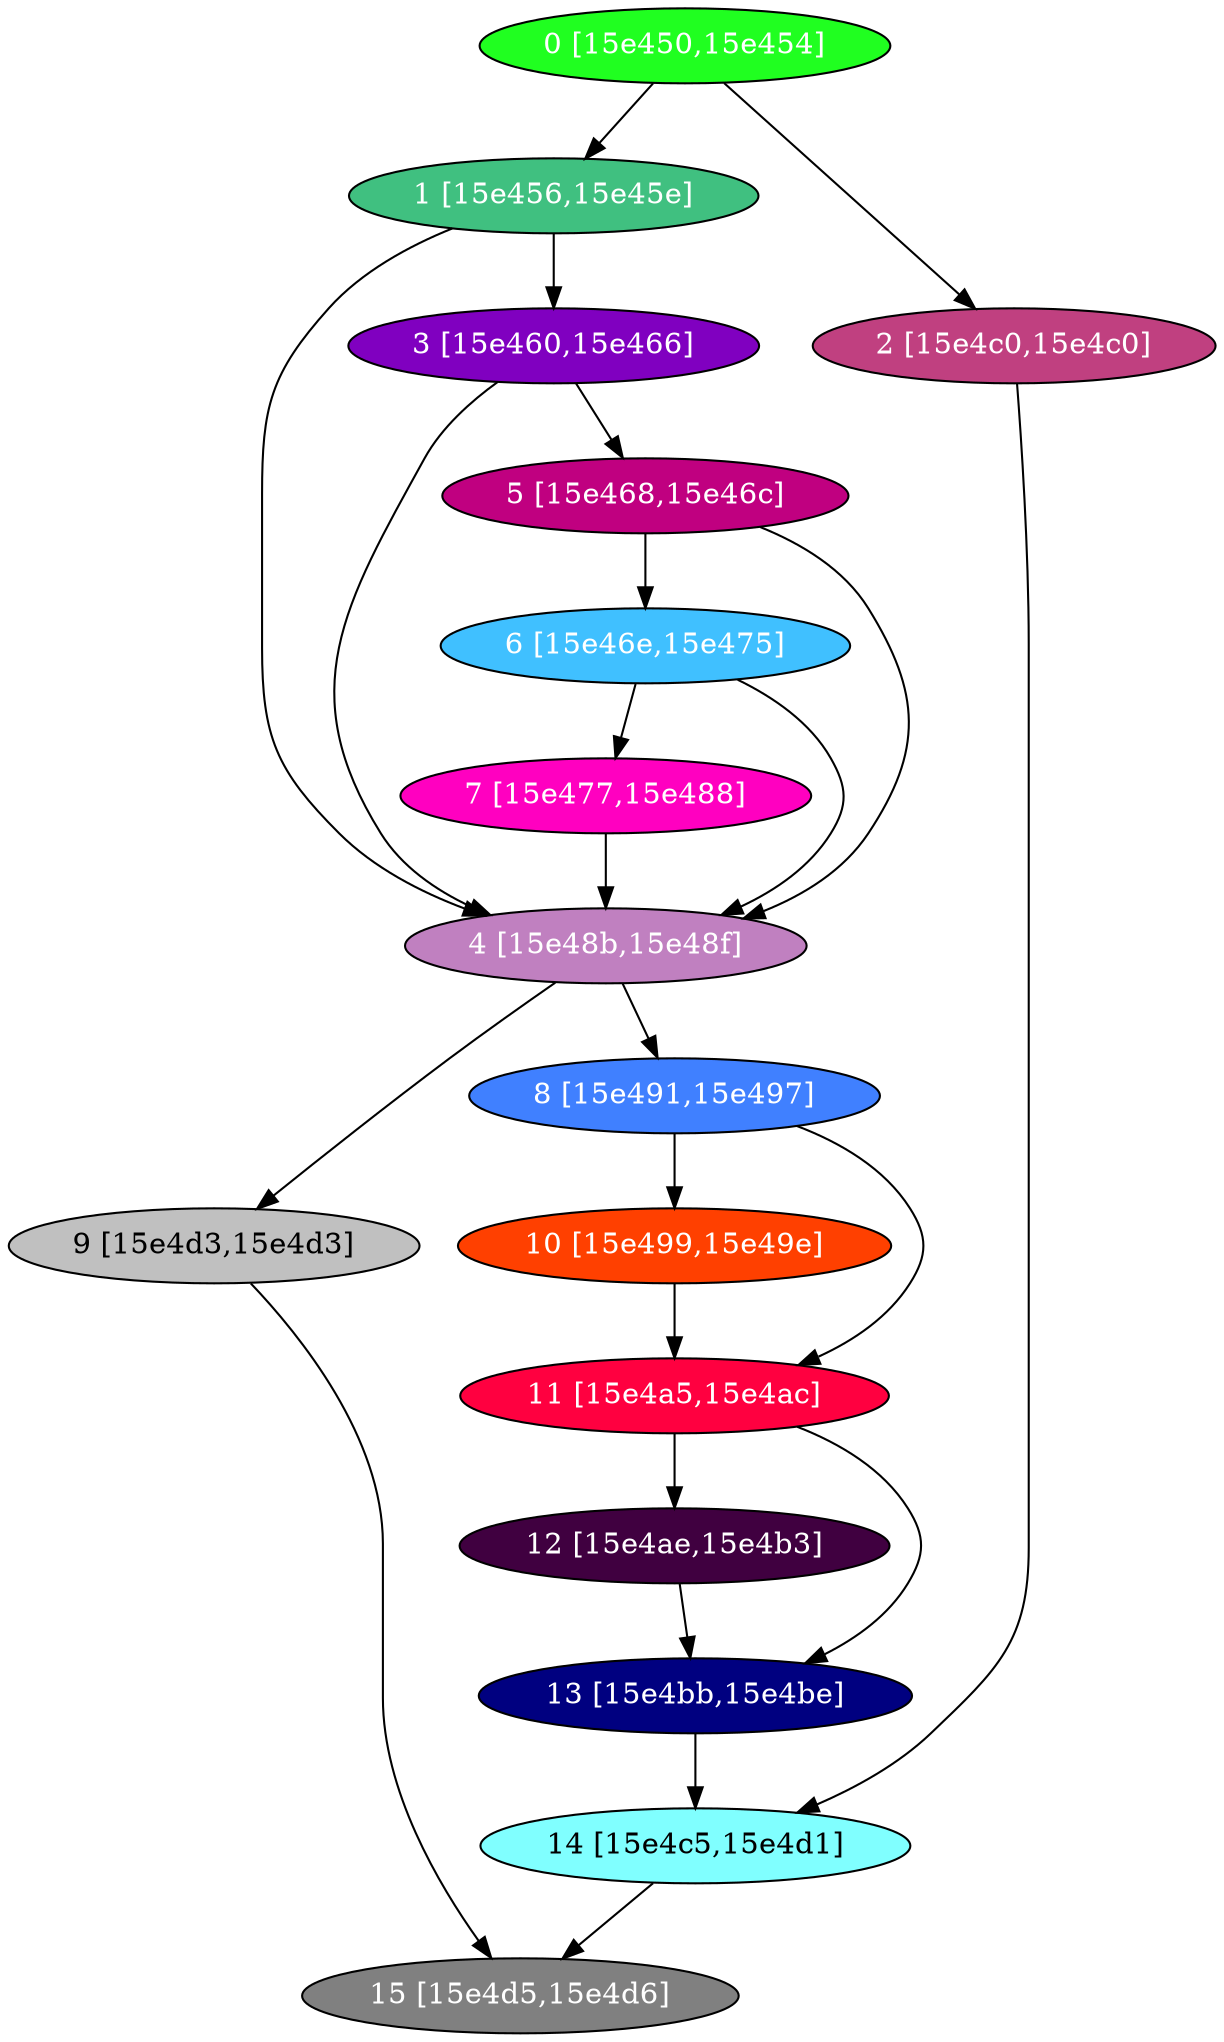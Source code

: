 diGraph libnss3{
	libnss3_0  [style=filled fillcolor="#20FF20" fontcolor="#ffffff" shape=oval label="0 [15e450,15e454]"]
	libnss3_1  [style=filled fillcolor="#40C080" fontcolor="#ffffff" shape=oval label="1 [15e456,15e45e]"]
	libnss3_2  [style=filled fillcolor="#C04080" fontcolor="#ffffff" shape=oval label="2 [15e4c0,15e4c0]"]
	libnss3_3  [style=filled fillcolor="#8000C0" fontcolor="#ffffff" shape=oval label="3 [15e460,15e466]"]
	libnss3_4  [style=filled fillcolor="#C080C0" fontcolor="#ffffff" shape=oval label="4 [15e48b,15e48f]"]
	libnss3_5  [style=filled fillcolor="#C00080" fontcolor="#ffffff" shape=oval label="5 [15e468,15e46c]"]
	libnss3_6  [style=filled fillcolor="#40C0FF" fontcolor="#ffffff" shape=oval label="6 [15e46e,15e475]"]
	libnss3_7  [style=filled fillcolor="#FF00C0" fontcolor="#ffffff" shape=oval label="7 [15e477,15e488]"]
	libnss3_8  [style=filled fillcolor="#4080FF" fontcolor="#ffffff" shape=oval label="8 [15e491,15e497]"]
	libnss3_9  [style=filled fillcolor="#C0C0C0" fontcolor="#000000" shape=oval label="9 [15e4d3,15e4d3]"]
	libnss3_a  [style=filled fillcolor="#FF4000" fontcolor="#ffffff" shape=oval label="10 [15e499,15e49e]"]
	libnss3_b  [style=filled fillcolor="#FF0040" fontcolor="#ffffff" shape=oval label="11 [15e4a5,15e4ac]"]
	libnss3_c  [style=filled fillcolor="#400040" fontcolor="#ffffff" shape=oval label="12 [15e4ae,15e4b3]"]
	libnss3_d  [style=filled fillcolor="#000080" fontcolor="#ffffff" shape=oval label="13 [15e4bb,15e4be]"]
	libnss3_e  [style=filled fillcolor="#80FFFF" fontcolor="#000000" shape=oval label="14 [15e4c5,15e4d1]"]
	libnss3_f  [style=filled fillcolor="#808080" fontcolor="#ffffff" shape=oval label="15 [15e4d5,15e4d6]"]

	libnss3_0 -> libnss3_1
	libnss3_0 -> libnss3_2
	libnss3_1 -> libnss3_3
	libnss3_1 -> libnss3_4
	libnss3_2 -> libnss3_e
	libnss3_3 -> libnss3_4
	libnss3_3 -> libnss3_5
	libnss3_4 -> libnss3_8
	libnss3_4 -> libnss3_9
	libnss3_5 -> libnss3_4
	libnss3_5 -> libnss3_6
	libnss3_6 -> libnss3_4
	libnss3_6 -> libnss3_7
	libnss3_7 -> libnss3_4
	libnss3_8 -> libnss3_a
	libnss3_8 -> libnss3_b
	libnss3_9 -> libnss3_f
	libnss3_a -> libnss3_b
	libnss3_b -> libnss3_c
	libnss3_b -> libnss3_d
	libnss3_c -> libnss3_d
	libnss3_d -> libnss3_e
	libnss3_e -> libnss3_f
}
